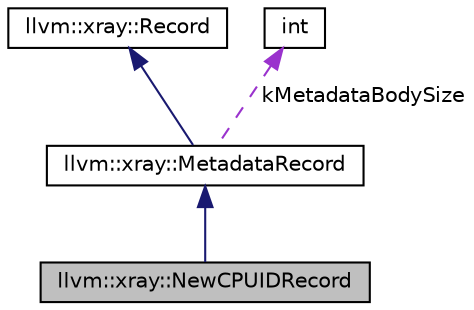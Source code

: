 digraph "llvm::xray::NewCPUIDRecord"
{
 // LATEX_PDF_SIZE
  bgcolor="transparent";
  edge [fontname="Helvetica",fontsize="10",labelfontname="Helvetica",labelfontsize="10"];
  node [fontname="Helvetica",fontsize="10",shape="box"];
  Node1 [label="llvm::xray::NewCPUIDRecord",height=0.2,width=0.4,color="black", fillcolor="grey75", style="filled", fontcolor="black",tooltip=" "];
  Node2 -> Node1 [dir="back",color="midnightblue",fontsize="10",style="solid",fontname="Helvetica"];
  Node2 [label="llvm::xray::MetadataRecord",height=0.2,width=0.4,color="black",URL="$classllvm_1_1xray_1_1MetadataRecord.html",tooltip=" "];
  Node3 -> Node2 [dir="back",color="midnightblue",fontsize="10",style="solid",fontname="Helvetica"];
  Node3 [label="llvm::xray::Record",height=0.2,width=0.4,color="black",URL="$classllvm_1_1xray_1_1Record.html",tooltip=" "];
  Node4 -> Node2 [dir="back",color="darkorchid3",fontsize="10",style="dashed",label=" kMetadataBodySize" ,fontname="Helvetica"];
  Node4 [label="int",height=0.2,width=0.4,color="black",tooltip=" "];
}
